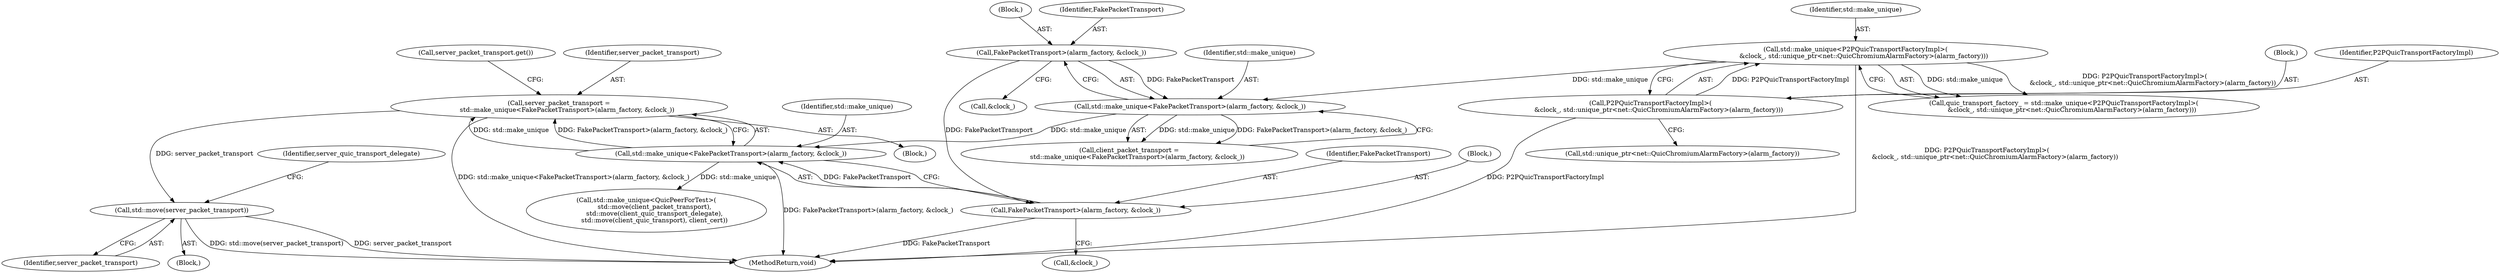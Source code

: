 digraph "0_Chrome_350f7d4b2c76950c8e7271284de84a9756b796e1_5@API" {
"1000260" [label="(Call,std::move(server_packet_transport))"];
"1000141" [label="(Call,server_packet_transport =\n        std::make_unique<FakePacketTransport>(alarm_factory, &clock_))"];
"1000143" [label="(Call,std::make_unique<FakePacketTransport>(alarm_factory, &clock_))"];
"1000132" [label="(Call,std::make_unique<FakePacketTransport>(alarm_factory, &clock_))"];
"1000117" [label="(Call,std::make_unique<P2PQuicTransportFactoryImpl>(\n        &clock_, std::unique_ptr<net::QuicChromiumAlarmFactory>(alarm_factory)))"];
"1000119" [label="(Call,P2PQuicTransportFactoryImpl>(\n        &clock_, std::unique_ptr<net::QuicChromiumAlarmFactory>(alarm_factory)))"];
"1000134" [label="(Call,FakePacketTransport>(alarm_factory, &clock_))"];
"1000145" [label="(Call,FakePacketTransport>(alarm_factory, &clock_))"];
"1000260" [label="(Call,std::move(server_packet_transport))"];
"1000146" [label="(Identifier,FakePacketTransport)"];
"1000269" [label="(MethodReturn,void)"];
"1000152" [label="(Call,server_packet_transport.get())"];
"1000144" [label="(Identifier,std::make_unique)"];
"1000118" [label="(Identifier,std::make_unique)"];
"1000147" [label="(Block,)"];
"1000198" [label="(Call,std::make_unique<QuicPeerForTest>(\n        std::move(client_packet_transport),\n        std::move(client_quic_transport_delegate),\n        std::move(client_quic_transport), client_cert))"];
"1000133" [label="(Identifier,std::make_unique)"];
"1000136" [label="(Block,)"];
"1000264" [label="(Identifier,server_quic_transport_delegate)"];
"1000261" [label="(Identifier,server_packet_transport)"];
"1000115" [label="(Call,quic_transport_factory_ = std::make_unique<P2PQuicTransportFactoryImpl>(\n        &clock_, std::unique_ptr<net::QuicChromiumAlarmFactory>(alarm_factory)))"];
"1000138" [label="(Call,&clock_)"];
"1000149" [label="(Call,&clock_)"];
"1000121" [label="(Block,)"];
"1000143" [label="(Call,std::make_unique<FakePacketTransport>(alarm_factory, &clock_))"];
"1000142" [label="(Identifier,server_packet_transport)"];
"1000102" [label="(Block,)"];
"1000130" [label="(Call,client_packet_transport =\n        std::make_unique<FakePacketTransport>(alarm_factory, &clock_))"];
"1000135" [label="(Identifier,FakePacketTransport)"];
"1000134" [label="(Call,FakePacketTransport>(alarm_factory, &clock_))"];
"1000132" [label="(Call,std::make_unique<FakePacketTransport>(alarm_factory, &clock_))"];
"1000259" [label="(Block,)"];
"1000141" [label="(Call,server_packet_transport =\n        std::make_unique<FakePacketTransport>(alarm_factory, &clock_))"];
"1000117" [label="(Call,std::make_unique<P2PQuicTransportFactoryImpl>(\n        &clock_, std::unique_ptr<net::QuicChromiumAlarmFactory>(alarm_factory)))"];
"1000124" [label="(Call,std::unique_ptr<net::QuicChromiumAlarmFactory>(alarm_factory))"];
"1000120" [label="(Identifier,P2PQuicTransportFactoryImpl)"];
"1000119" [label="(Call,P2PQuicTransportFactoryImpl>(\n        &clock_, std::unique_ptr<net::QuicChromiumAlarmFactory>(alarm_factory)))"];
"1000145" [label="(Call,FakePacketTransport>(alarm_factory, &clock_))"];
"1000260" -> "1000259"  [label="AST: "];
"1000260" -> "1000261"  [label="CFG: "];
"1000261" -> "1000260"  [label="AST: "];
"1000264" -> "1000260"  [label="CFG: "];
"1000260" -> "1000269"  [label="DDG: std::move(server_packet_transport)"];
"1000260" -> "1000269"  [label="DDG: server_packet_transport"];
"1000141" -> "1000260"  [label="DDG: server_packet_transport"];
"1000141" -> "1000102"  [label="AST: "];
"1000141" -> "1000143"  [label="CFG: "];
"1000142" -> "1000141"  [label="AST: "];
"1000143" -> "1000141"  [label="AST: "];
"1000152" -> "1000141"  [label="CFG: "];
"1000141" -> "1000269"  [label="DDG: std::make_unique<FakePacketTransport>(alarm_factory, &clock_)"];
"1000143" -> "1000141"  [label="DDG: std::make_unique"];
"1000143" -> "1000141"  [label="DDG: FakePacketTransport>(alarm_factory, &clock_)"];
"1000143" -> "1000145"  [label="CFG: "];
"1000144" -> "1000143"  [label="AST: "];
"1000145" -> "1000143"  [label="AST: "];
"1000143" -> "1000269"  [label="DDG: FakePacketTransport>(alarm_factory, &clock_)"];
"1000132" -> "1000143"  [label="DDG: std::make_unique"];
"1000145" -> "1000143"  [label="DDG: FakePacketTransport"];
"1000143" -> "1000198"  [label="DDG: std::make_unique"];
"1000132" -> "1000130"  [label="AST: "];
"1000132" -> "1000134"  [label="CFG: "];
"1000133" -> "1000132"  [label="AST: "];
"1000134" -> "1000132"  [label="AST: "];
"1000130" -> "1000132"  [label="CFG: "];
"1000132" -> "1000130"  [label="DDG: std::make_unique"];
"1000132" -> "1000130"  [label="DDG: FakePacketTransport>(alarm_factory, &clock_)"];
"1000117" -> "1000132"  [label="DDG: std::make_unique"];
"1000134" -> "1000132"  [label="DDG: FakePacketTransport"];
"1000117" -> "1000115"  [label="AST: "];
"1000117" -> "1000119"  [label="CFG: "];
"1000118" -> "1000117"  [label="AST: "];
"1000119" -> "1000117"  [label="AST: "];
"1000115" -> "1000117"  [label="CFG: "];
"1000117" -> "1000269"  [label="DDG: P2PQuicTransportFactoryImpl>(\n        &clock_, std::unique_ptr<net::QuicChromiumAlarmFactory>(alarm_factory))"];
"1000117" -> "1000115"  [label="DDG: std::make_unique"];
"1000117" -> "1000115"  [label="DDG: P2PQuicTransportFactoryImpl>(\n        &clock_, std::unique_ptr<net::QuicChromiumAlarmFactory>(alarm_factory))"];
"1000119" -> "1000117"  [label="DDG: P2PQuicTransportFactoryImpl"];
"1000119" -> "1000124"  [label="CFG: "];
"1000120" -> "1000119"  [label="AST: "];
"1000121" -> "1000119"  [label="AST: "];
"1000119" -> "1000269"  [label="DDG: P2PQuicTransportFactoryImpl"];
"1000134" -> "1000138"  [label="CFG: "];
"1000135" -> "1000134"  [label="AST: "];
"1000136" -> "1000134"  [label="AST: "];
"1000134" -> "1000145"  [label="DDG: FakePacketTransport"];
"1000145" -> "1000149"  [label="CFG: "];
"1000146" -> "1000145"  [label="AST: "];
"1000147" -> "1000145"  [label="AST: "];
"1000145" -> "1000269"  [label="DDG: FakePacketTransport"];
}
